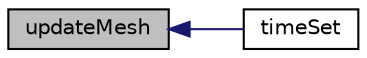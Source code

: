 digraph "updateMesh"
{
  bgcolor="transparent";
  edge [fontname="Helvetica",fontsize="10",labelfontname="Helvetica",labelfontsize="10"];
  node [fontname="Helvetica",fontsize="10",shape=record];
  rankdir="LR";
  Node1 [label="updateMesh",height=0.2,width=0.4,color="black", fillcolor="grey75", style="filled", fontcolor="black"];
  Node1 -> Node2 [dir="back",color="midnightblue",fontsize="10",style="solid",fontname="Helvetica"];
  Node2 [label="timeSet",height=0.2,width=0.4,color="black",URL="$a00784.html#a9637c56f3ddc45f3ce62ec07dbe2228f",tooltip="Called when time was set at the end of the Time::operator++. "];
}
